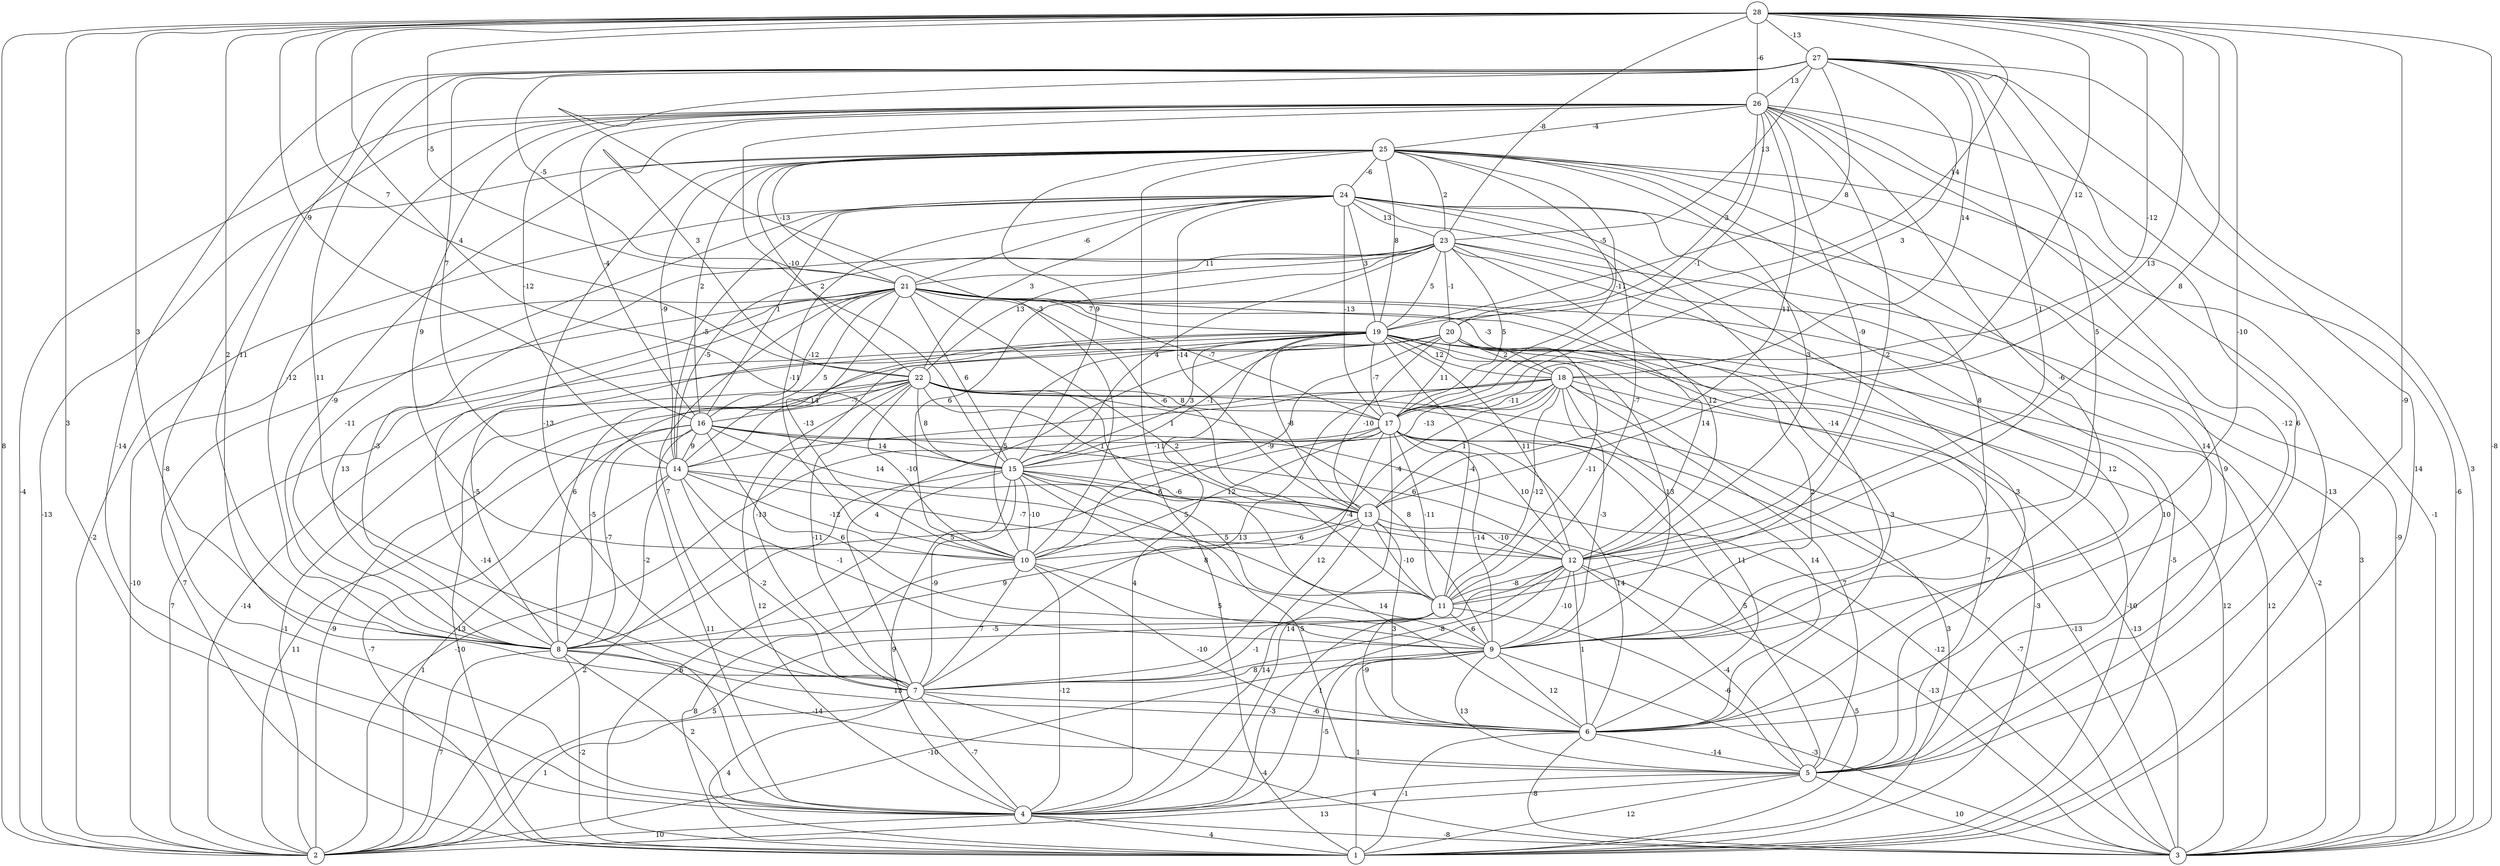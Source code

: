 graph { 
	 fontname="Helvetica,Arial,sans-serif" 
	 node [shape = circle]; 
	 28 -- 2 [label = "8"];
	 28 -- 3 [label = "-8"];
	 28 -- 4 [label = "3"];
	 28 -- 5 [label = "-9"];
	 28 -- 7 [label = "2"];
	 28 -- 8 [label = "3"];
	 28 -- 9 [label = "-10"];
	 28 -- 12 [label = "8"];
	 28 -- 13 [label = "13"];
	 28 -- 15 [label = "4"];
	 28 -- 16 [label = "-9"];
	 28 -- 17 [label = "-12"];
	 28 -- 18 [label = "12"];
	 28 -- 19 [label = "14"];
	 28 -- 21 [label = "-5"];
	 28 -- 22 [label = "7"];
	 28 -- 23 [label = "-8"];
	 28 -- 26 [label = "-6"];
	 28 -- 27 [label = "-13"];
	 27 -- 1 [label = "14"];
	 27 -- 3 [label = "3"];
	 27 -- 4 [label = "-14"];
	 27 -- 5 [label = "6"];
	 27 -- 7 [label = "11"];
	 27 -- 8 [label = "11"];
	 27 -- 10 [label = "-3"];
	 27 -- 11 [label = "5"];
	 27 -- 12 [label = "-1"];
	 27 -- 14 [label = "7"];
	 27 -- 17 [label = "3"];
	 27 -- 18 [label = "14"];
	 27 -- 19 [label = "8"];
	 27 -- 21 [label = "-5"];
	 27 -- 23 [label = "13"];
	 27 -- 26 [label = "13"];
	 26 -- 1 [label = "-13"];
	 26 -- 2 [label = "-4"];
	 26 -- 3 [label = "-6"];
	 26 -- 4 [label = "-8"];
	 26 -- 6 [label = "-12"];
	 26 -- 8 [label = "-12"];
	 26 -- 9 [label = "-6"];
	 26 -- 10 [label = "9"];
	 26 -- 11 [label = "-2"];
	 26 -- 12 [label = "-9"];
	 26 -- 13 [label = "11"];
	 26 -- 14 [label = "-12"];
	 26 -- 15 [label = "2"];
	 26 -- 16 [label = "-4"];
	 26 -- 17 [label = "-1"];
	 26 -- 20 [label = "3"];
	 26 -- 22 [label = "3"];
	 26 -- 25 [label = "-4"];
	 25 -- 1 [label = "5"];
	 25 -- 2 [label = "-13"];
	 25 -- 3 [label = "-1"];
	 25 -- 5 [label = "9"];
	 25 -- 6 [label = "14"];
	 25 -- 7 [label = "-13"];
	 25 -- 8 [label = "-9"];
	 25 -- 9 [label = "8"];
	 25 -- 12 [label = "3"];
	 25 -- 14 [label = "-9"];
	 25 -- 15 [label = "9"];
	 25 -- 16 [label = "2"];
	 25 -- 17 [label = "-11"];
	 25 -- 19 [label = "8"];
	 25 -- 20 [label = "-5"];
	 25 -- 21 [label = "-13"];
	 25 -- 22 [label = "-10"];
	 25 -- 23 [label = "2"];
	 25 -- 24 [label = "-6"];
	 24 -- 2 [label = "-2"];
	 24 -- 3 [label = "-9"];
	 24 -- 5 [label = "3"];
	 24 -- 6 [label = "12"];
	 24 -- 8 [label = "-11"];
	 24 -- 9 [label = "-14"];
	 24 -- 10 [label = "-11"];
	 24 -- 11 [label = "-7"];
	 24 -- 13 [label = "-14"];
	 24 -- 14 [label = "-5"];
	 24 -- 16 [label = "1"];
	 24 -- 17 [label = "-13"];
	 24 -- 19 [label = "3"];
	 24 -- 21 [label = "-6"];
	 24 -- 22 [label = "3"];
	 24 -- 23 [label = "13"];
	 23 -- 1 [label = "-5"];
	 23 -- 3 [label = "3"];
	 23 -- 5 [label = "10"];
	 23 -- 8 [label = "-3"];
	 23 -- 10 [label = "6"];
	 23 -- 12 [label = "12"];
	 23 -- 14 [label = "-5"];
	 23 -- 15 [label = "4"];
	 23 -- 17 [label = "5"];
	 23 -- 19 [label = "5"];
	 23 -- 20 [label = "-1"];
	 23 -- 21 [label = "11"];
	 23 -- 22 [label = "13"];
	 22 -- 1 [label = "-13"];
	 22 -- 2 [label = "-1"];
	 22 -- 3 [label = "-13"];
	 22 -- 4 [label = "12"];
	 22 -- 6 [label = "11"];
	 22 -- 7 [label = "-11"];
	 22 -- 8 [label = "-5"];
	 22 -- 9 [label = "8"];
	 22 -- 10 [label = "-10"];
	 22 -- 11 [label = "6"];
	 22 -- 13 [label = "1"];
	 22 -- 15 [label = "8"];
	 22 -- 16 [label = "-7"];
	 22 -- 17 [label = "8"];
	 21 -- 1 [label = "7"];
	 21 -- 2 [label = "-10"];
	 21 -- 3 [label = "-2"];
	 21 -- 4 [label = "-14"];
	 21 -- 6 [label = "3"];
	 21 -- 7 [label = "7"];
	 21 -- 8 [label = "13"];
	 21 -- 10 [label = "-13"];
	 21 -- 11 [label = "2"];
	 21 -- 12 [label = "14"];
	 21 -- 13 [label = "-6"];
	 21 -- 14 [label = "5"];
	 21 -- 15 [label = "6"];
	 21 -- 16 [label = "-12"];
	 21 -- 17 [label = "-7"];
	 21 -- 18 [label = "-3"];
	 21 -- 19 [label = "7"];
	 20 -- 1 [label = "-10"];
	 20 -- 2 [label = "-14"];
	 20 -- 3 [label = "12"];
	 20 -- 7 [label = "4"];
	 20 -- 8 [label = "6"];
	 20 -- 9 [label = "2"];
	 20 -- 10 [label = "-9"];
	 20 -- 11 [label = "-11"];
	 20 -- 13 [label = "-10"];
	 20 -- 15 [label = "-1"];
	 20 -- 17 [label = "11"];
	 20 -- 18 [label = "2"];
	 19 -- 1 [label = "-3"];
	 19 -- 2 [label = "7"];
	 19 -- 3 [label = "12"];
	 19 -- 4 [label = "4"];
	 19 -- 5 [label = "7"];
	 19 -- 7 [label = "-13"];
	 19 -- 8 [label = "-5"];
	 19 -- 9 [label = "13"];
	 19 -- 10 [label = "5"];
	 19 -- 11 [label = "-4"];
	 19 -- 12 [label = "11"];
	 19 -- 13 [label = "-8"];
	 19 -- 14 [label = "14"];
	 19 -- 15 [label = "3"];
	 19 -- 17 [label = "-7"];
	 19 -- 18 [label = "12"];
	 18 -- 1 [label = "3"];
	 18 -- 2 [label = "-9"];
	 18 -- 3 [label = "-13"];
	 18 -- 5 [label = "7"];
	 18 -- 6 [label = "14"];
	 18 -- 7 [label = "13"];
	 18 -- 9 [label = "-3"];
	 18 -- 10 [label = "-4"];
	 18 -- 11 [label = "-12"];
	 18 -- 13 [label = "1"];
	 18 -- 14 [label = "1"];
	 18 -- 15 [label = "-13"];
	 18 -- 17 [label = "-11"];
	 17 -- 2 [label = "-10"];
	 17 -- 3 [label = "-7"];
	 17 -- 4 [label = "14"];
	 17 -- 5 [label = "5"];
	 17 -- 6 [label = "14"];
	 17 -- 7 [label = "12"];
	 17 -- 8 [label = "5"];
	 17 -- 9 [label = "-14"];
	 17 -- 10 [label = "12"];
	 17 -- 11 [label = "-11"];
	 17 -- 12 [label = "10"];
	 17 -- 15 [label = "-11"];
	 16 -- 1 [label = "-7"];
	 16 -- 2 [label = "11"];
	 16 -- 3 [label = "-12"];
	 16 -- 4 [label = "11"];
	 16 -- 8 [label = "-7"];
	 16 -- 9 [label = "6"];
	 16 -- 12 [label = "6"];
	 16 -- 13 [label = "14"];
	 16 -- 14 [label = "9"];
	 16 -- 15 [label = "14"];
	 15 -- 1 [label = "6"];
	 15 -- 2 [label = "2"];
	 15 -- 4 [label = "9"];
	 15 -- 5 [label = "5"];
	 15 -- 7 [label = "-9"];
	 15 -- 9 [label = "8"];
	 15 -- 10 [label = "-10"];
	 15 -- 11 [label = "5"];
	 15 -- 12 [label = "-4"];
	 15 -- 13 [label = "-6"];
	 14 -- 2 [label = "1"];
	 14 -- 6 [label = "14"];
	 14 -- 7 [label = "-2"];
	 14 -- 8 [label = "-2"];
	 14 -- 9 [label = "-1"];
	 14 -- 10 [label = "-12"];
	 14 -- 12 [label = "-7"];
	 13 -- 3 [label = "-13"];
	 13 -- 4 [label = "14"];
	 13 -- 6 [label = "3"];
	 13 -- 8 [label = "9"];
	 13 -- 10 [label = "-6"];
	 13 -- 11 [label = "-10"];
	 13 -- 12 [label = "-10"];
	 12 -- 1 [label = "5"];
	 12 -- 2 [label = "5"];
	 12 -- 4 [label = "1"];
	 12 -- 5 [label = "-4"];
	 12 -- 6 [label = "1"];
	 12 -- 7 [label = "-8"];
	 12 -- 9 [label = "-10"];
	 12 -- 11 [label = "-8"];
	 11 -- 4 [label = "-3"];
	 11 -- 5 [label = "-6"];
	 11 -- 6 [label = "-9"];
	 11 -- 7 [label = "-1"];
	 11 -- 8 [label = "-5"];
	 11 -- 9 [label = "6"];
	 10 -- 1 [label = "8"];
	 10 -- 4 [label = "-12"];
	 10 -- 6 [label = "-10"];
	 10 -- 7 [label = "7"];
	 10 -- 9 [label = "5"];
	 9 -- 1 [label = "1"];
	 9 -- 2 [label = "-10"];
	 9 -- 3 [label = "-3"];
	 9 -- 4 [label = "-5"];
	 9 -- 5 [label = "13"];
	 9 -- 6 [label = "12"];
	 9 -- 7 [label = "8"];
	 8 -- 1 [label = "-2"];
	 8 -- 2 [label = "7"];
	 8 -- 4 [label = "2"];
	 8 -- 5 [label = "-14"];
	 8 -- 6 [label = "13"];
	 7 -- 1 [label = "4"];
	 7 -- 2 [label = "1"];
	 7 -- 3 [label = "-4"];
	 7 -- 4 [label = "-7"];
	 7 -- 6 [label = "-6"];
	 6 -- 1 [label = "-1"];
	 6 -- 3 [label = "-8"];
	 6 -- 5 [label = "-14"];
	 5 -- 1 [label = "12"];
	 5 -- 2 [label = "13"];
	 5 -- 3 [label = "10"];
	 5 -- 4 [label = "4"];
	 4 -- 1 [label = "4"];
	 4 -- 2 [label = "10"];
	 4 -- 3 [label = "-8"];
	 1;
	 2;
	 3;
	 4;
	 5;
	 6;
	 7;
	 8;
	 9;
	 10;
	 11;
	 12;
	 13;
	 14;
	 15;
	 16;
	 17;
	 18;
	 19;
	 20;
	 21;
	 22;
	 23;
	 24;
	 25;
	 26;
	 27;
	 28;
}
